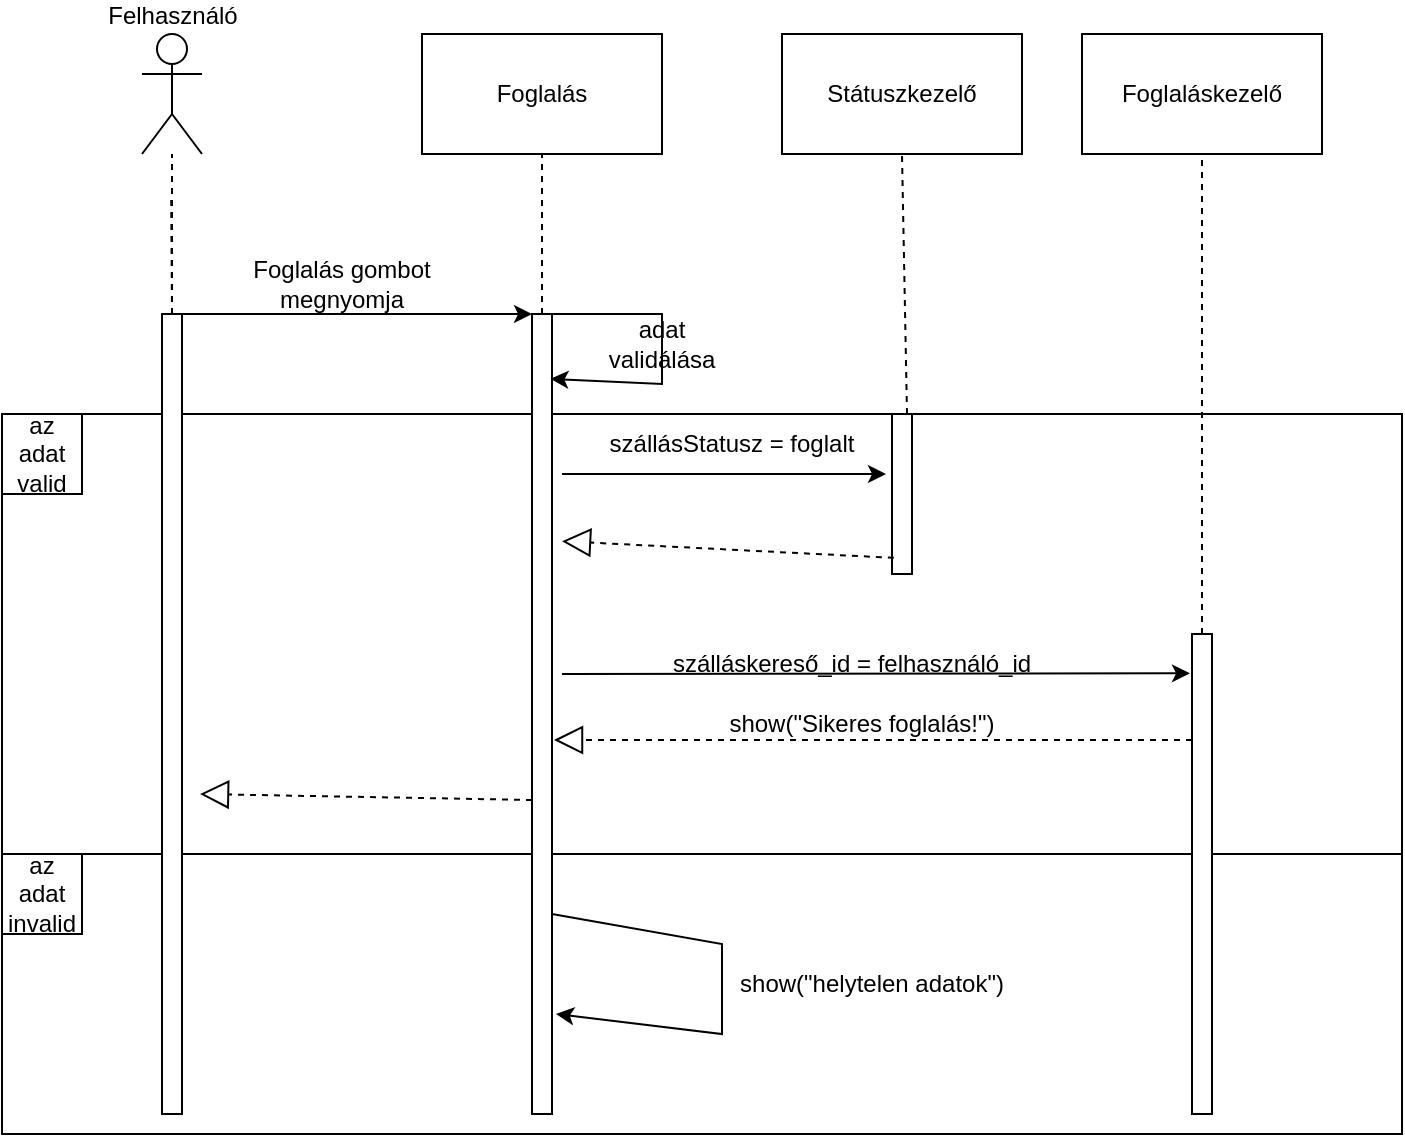 <mxfile version="24.7.17">
  <diagram name="Page-1" id="y9lQPB739BOqrqCYfP8g">
    <mxGraphModel dx="1151" dy="673" grid="1" gridSize="10" guides="1" tooltips="1" connect="1" arrows="1" fold="1" page="1" pageScale="1" pageWidth="827" pageHeight="1169" math="0" shadow="0">
      <root>
        <mxCell id="0" />
        <mxCell id="1" parent="0" />
        <mxCell id="5rSZPILJxiLm8hArLwOX-43" value="" style="rounded=0;whiteSpace=wrap;html=1;" vertex="1" parent="1">
          <mxGeometry x="70" y="430" width="700" height="140" as="geometry" />
        </mxCell>
        <mxCell id="5rSZPILJxiLm8hArLwOX-16" value="" style="rounded=0;whiteSpace=wrap;html=1;" vertex="1" parent="1">
          <mxGeometry x="70" y="210" width="700" height="220" as="geometry" />
        </mxCell>
        <mxCell id="5rSZPILJxiLm8hArLwOX-1" value="Felhas&lt;span style=&quot;background-color: initial;&quot;&gt;ználó&lt;/span&gt;" style="shape=umlActor;verticalLabelPosition=top;verticalAlign=bottom;html=1;outlineConnect=0;labelPosition=center;align=center;" vertex="1" parent="1">
          <mxGeometry x="140" y="20" width="30" height="60" as="geometry" />
        </mxCell>
        <mxCell id="5rSZPILJxiLm8hArLwOX-2" value="" style="endArrow=none;dashed=1;html=1;rounded=0;" edge="1" parent="1">
          <mxGeometry width="50" height="50" relative="1" as="geometry">
            <mxPoint x="155" y="160" as="sourcePoint" />
            <mxPoint x="154.6" y="100" as="targetPoint" />
          </mxGeometry>
        </mxCell>
        <mxCell id="5rSZPILJxiLm8hArLwOX-4" value="" style="endArrow=none;dashed=1;html=1;rounded=0;exitX=0.5;exitY=0;exitDx=0;exitDy=0;" edge="1" parent="1" source="5rSZPILJxiLm8hArLwOX-6" target="5rSZPILJxiLm8hArLwOX-1">
          <mxGeometry width="50" height="50" relative="1" as="geometry">
            <mxPoint x="155" y="160" as="sourcePoint" />
            <mxPoint x="154.6" y="100" as="targetPoint" />
          </mxGeometry>
        </mxCell>
        <mxCell id="5rSZPILJxiLm8hArLwOX-6" value="" style="rounded=0;whiteSpace=wrap;html=1;" vertex="1" parent="1">
          <mxGeometry x="150" y="160" width="10" height="400" as="geometry" />
        </mxCell>
        <mxCell id="5rSZPILJxiLm8hArLwOX-7" value="Foglalás" style="rounded=0;whiteSpace=wrap;html=1;" vertex="1" parent="1">
          <mxGeometry x="280" y="20" width="120" height="60" as="geometry" />
        </mxCell>
        <mxCell id="5rSZPILJxiLm8hArLwOX-8" value="" style="rounded=0;whiteSpace=wrap;html=1;" vertex="1" parent="1">
          <mxGeometry x="335" y="160" width="10" height="400" as="geometry" />
        </mxCell>
        <mxCell id="5rSZPILJxiLm8hArLwOX-9" value="" style="endArrow=none;dashed=1;html=1;rounded=0;entryX=0.5;entryY=1;entryDx=0;entryDy=0;exitX=0.5;exitY=0;exitDx=0;exitDy=0;" edge="1" parent="1" source="5rSZPILJxiLm8hArLwOX-8" target="5rSZPILJxiLm8hArLwOX-7">
          <mxGeometry width="50" height="50" relative="1" as="geometry">
            <mxPoint x="320" y="240" as="sourcePoint" />
            <mxPoint x="370" y="190" as="targetPoint" />
          </mxGeometry>
        </mxCell>
        <mxCell id="5rSZPILJxiLm8hArLwOX-10" value="" style="endArrow=classic;html=1;rounded=0;exitX=1;exitY=0;exitDx=0;exitDy=0;entryX=0;entryY=0;entryDx=0;entryDy=0;" edge="1" parent="1" source="5rSZPILJxiLm8hArLwOX-6" target="5rSZPILJxiLm8hArLwOX-8">
          <mxGeometry width="50" height="50" relative="1" as="geometry">
            <mxPoint x="320" y="240" as="sourcePoint" />
            <mxPoint x="370" y="190" as="targetPoint" />
          </mxGeometry>
        </mxCell>
        <mxCell id="5rSZPILJxiLm8hArLwOX-11" value="Foglalás gombot megnyomja" style="text;html=1;align=center;verticalAlign=middle;whiteSpace=wrap;rounded=0;" vertex="1" parent="1">
          <mxGeometry x="180" y="130" width="120" height="30" as="geometry" />
        </mxCell>
        <mxCell id="5rSZPILJxiLm8hArLwOX-12" value="" style="endArrow=classic;html=1;rounded=0;exitX=1;exitY=0;exitDx=0;exitDy=0;entryX=0.922;entryY=0.081;entryDx=0;entryDy=0;entryPerimeter=0;" edge="1" parent="1" source="5rSZPILJxiLm8hArLwOX-8" target="5rSZPILJxiLm8hArLwOX-8">
          <mxGeometry width="50" height="50" relative="1" as="geometry">
            <mxPoint x="360" y="170.0" as="sourcePoint" />
            <mxPoint x="390" y="210" as="targetPoint" />
            <Array as="points">
              <mxPoint x="400" y="160" />
              <mxPoint x="400" y="180" />
              <mxPoint x="400" y="195" />
            </Array>
          </mxGeometry>
        </mxCell>
        <mxCell id="5rSZPILJxiLm8hArLwOX-13" value="adat validálása" style="text;html=1;align=center;verticalAlign=middle;whiteSpace=wrap;rounded=0;" vertex="1" parent="1">
          <mxGeometry x="370" y="160" width="60" height="30" as="geometry" />
        </mxCell>
        <mxCell id="5rSZPILJxiLm8hArLwOX-17" value="az adat valid" style="whiteSpace=wrap;html=1;aspect=fixed;" vertex="1" parent="1">
          <mxGeometry x="70" y="210" width="40" height="40" as="geometry" />
        </mxCell>
        <mxCell id="5rSZPILJxiLm8hArLwOX-18" value="Státuszkezelő" style="rounded=0;whiteSpace=wrap;html=1;" vertex="1" parent="1">
          <mxGeometry x="460" y="20" width="120" height="60" as="geometry" />
        </mxCell>
        <mxCell id="5rSZPILJxiLm8hArLwOX-19" value="" style="rounded=0;whiteSpace=wrap;html=1;" vertex="1" parent="1">
          <mxGeometry x="515" y="210" width="10" height="80" as="geometry" />
        </mxCell>
        <mxCell id="5rSZPILJxiLm8hArLwOX-20" value="" style="endArrow=none;dashed=1;html=1;rounded=0;entryX=0.5;entryY=1;entryDx=0;entryDy=0;exitX=0.75;exitY=0;exitDx=0;exitDy=0;" edge="1" parent="1" source="5rSZPILJxiLm8hArLwOX-19" target="5rSZPILJxiLm8hArLwOX-18">
          <mxGeometry width="50" height="50" relative="1" as="geometry">
            <mxPoint x="410" y="280" as="sourcePoint" />
            <mxPoint x="460" y="230" as="targetPoint" />
          </mxGeometry>
        </mxCell>
        <mxCell id="5rSZPILJxiLm8hArLwOX-22" value="" style="endArrow=classic;html=1;rounded=0;" edge="1" parent="1">
          <mxGeometry width="50" height="50" relative="1" as="geometry">
            <mxPoint x="350" y="240" as="sourcePoint" />
            <mxPoint x="512" y="240" as="targetPoint" />
          </mxGeometry>
        </mxCell>
        <mxCell id="5rSZPILJxiLm8hArLwOX-23" value="szállásStatusz = foglalt" style="text;html=1;align=center;verticalAlign=middle;whiteSpace=wrap;rounded=0;" vertex="1" parent="1">
          <mxGeometry x="350" y="210" width="170" height="30" as="geometry" />
        </mxCell>
        <mxCell id="5rSZPILJxiLm8hArLwOX-31" value="" style="endArrow=block;dashed=1;endFill=0;endSize=12;html=1;rounded=0;exitX=0.092;exitY=0.899;exitDx=0;exitDy=0;entryX=1.5;entryY=0.284;entryDx=0;entryDy=0;entryPerimeter=0;exitPerimeter=0;" edge="1" parent="1" source="5rSZPILJxiLm8hArLwOX-19" target="5rSZPILJxiLm8hArLwOX-8">
          <mxGeometry width="160" relative="1" as="geometry">
            <mxPoint x="515" y="279.09" as="sourcePoint" />
            <mxPoint x="355" y="279.09" as="targetPoint" />
          </mxGeometry>
        </mxCell>
        <mxCell id="5rSZPILJxiLm8hArLwOX-35" value="Foglaláskezelő" style="rounded=0;whiteSpace=wrap;html=1;" vertex="1" parent="1">
          <mxGeometry x="610" y="20" width="120" height="60" as="geometry" />
        </mxCell>
        <mxCell id="5rSZPILJxiLm8hArLwOX-36" value="" style="rounded=0;whiteSpace=wrap;html=1;" vertex="1" parent="1">
          <mxGeometry x="665" y="320" width="10" height="240" as="geometry" />
        </mxCell>
        <mxCell id="5rSZPILJxiLm8hArLwOX-37" value="" style="endArrow=classic;html=1;rounded=0;exitX=0.4;exitY=0.591;exitDx=0;exitDy=0;exitPerimeter=0;entryX=-0.1;entryY=0.082;entryDx=0;entryDy=0;entryPerimeter=0;" edge="1" parent="1" source="5rSZPILJxiLm8hArLwOX-16" target="5rSZPILJxiLm8hArLwOX-36">
          <mxGeometry width="50" height="50" relative="1" as="geometry">
            <mxPoint x="400" y="340" as="sourcePoint" />
            <mxPoint x="450" y="290" as="targetPoint" />
          </mxGeometry>
        </mxCell>
        <mxCell id="5rSZPILJxiLm8hArLwOX-38" value="" style="endArrow=none;dashed=1;html=1;rounded=0;entryX=0.5;entryY=1;entryDx=0;entryDy=0;exitX=0.5;exitY=0;exitDx=0;exitDy=0;" edge="1" parent="1" source="5rSZPILJxiLm8hArLwOX-36" target="5rSZPILJxiLm8hArLwOX-35">
          <mxGeometry width="50" height="50" relative="1" as="geometry">
            <mxPoint x="400" y="340" as="sourcePoint" />
            <mxPoint x="450" y="290" as="targetPoint" />
          </mxGeometry>
        </mxCell>
        <mxCell id="5rSZPILJxiLm8hArLwOX-39" value="szálláskereső_id = felhasználó_id" style="text;html=1;align=center;verticalAlign=middle;whiteSpace=wrap;rounded=0;" vertex="1" parent="1">
          <mxGeometry x="400" y="320" width="190" height="30" as="geometry" />
        </mxCell>
        <mxCell id="5rSZPILJxiLm8hArLwOX-40" value="" style="endArrow=block;dashed=1;endFill=0;endSize=12;html=1;rounded=0;exitX=0.092;exitY=0.899;exitDx=0;exitDy=0;exitPerimeter=0;" edge="1" parent="1">
          <mxGeometry width="160" relative="1" as="geometry">
            <mxPoint x="665" y="373" as="sourcePoint" />
            <mxPoint x="346" y="373" as="targetPoint" />
          </mxGeometry>
        </mxCell>
        <mxCell id="5rSZPILJxiLm8hArLwOX-41" value="show(&quot;Sikeres foglalás!&quot;)" style="text;html=1;align=center;verticalAlign=middle;whiteSpace=wrap;rounded=0;" vertex="1" parent="1">
          <mxGeometry x="400" y="350" width="200" height="30" as="geometry" />
        </mxCell>
        <mxCell id="5rSZPILJxiLm8hArLwOX-42" value="" style="endArrow=block;dashed=1;endFill=0;endSize=12;html=1;rounded=0;exitX=0.092;exitY=0.899;exitDx=0;exitDy=0;entryX=1.5;entryY=0.284;entryDx=0;entryDy=0;entryPerimeter=0;exitPerimeter=0;" edge="1" parent="1">
          <mxGeometry width="160" relative="1" as="geometry">
            <mxPoint x="335" y="403" as="sourcePoint" />
            <mxPoint x="169" y="400" as="targetPoint" />
          </mxGeometry>
        </mxCell>
        <mxCell id="5rSZPILJxiLm8hArLwOX-44" value="az adat invalid" style="whiteSpace=wrap;html=1;aspect=fixed;" vertex="1" parent="1">
          <mxGeometry x="70" y="430" width="40" height="40" as="geometry" />
        </mxCell>
        <mxCell id="5rSZPILJxiLm8hArLwOX-45" value="" style="endArrow=classic;html=1;rounded=0;exitX=1;exitY=0.75;exitDx=0;exitDy=0;" edge="1" parent="1" source="5rSZPILJxiLm8hArLwOX-8">
          <mxGeometry width="50" height="50" relative="1" as="geometry">
            <mxPoint x="340" y="300" as="sourcePoint" />
            <mxPoint x="347" y="510" as="targetPoint" />
            <Array as="points">
              <mxPoint x="430" y="475" />
              <mxPoint x="430" y="520" />
            </Array>
          </mxGeometry>
        </mxCell>
        <mxCell id="5rSZPILJxiLm8hArLwOX-46" value="show(&quot;helytelen adatok&quot;)" style="text;html=1;align=center;verticalAlign=middle;whiteSpace=wrap;rounded=0;" vertex="1" parent="1">
          <mxGeometry x="430" y="480" width="150" height="30" as="geometry" />
        </mxCell>
      </root>
    </mxGraphModel>
  </diagram>
</mxfile>
